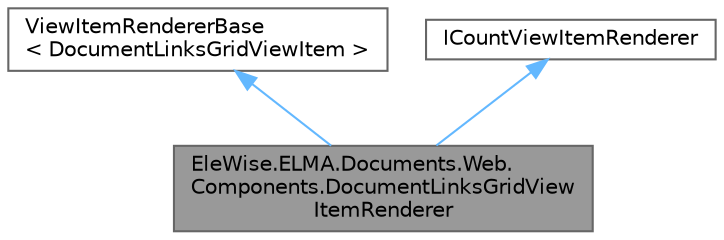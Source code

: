 digraph "EleWise.ELMA.Documents.Web.Components.DocumentLinksGridViewItemRenderer"
{
 // LATEX_PDF_SIZE
  bgcolor="transparent";
  edge [fontname=Helvetica,fontsize=10,labelfontname=Helvetica,labelfontsize=10];
  node [fontname=Helvetica,fontsize=10,shape=box,height=0.2,width=0.4];
  Node1 [id="Node000001",label="EleWise.ELMA.Documents.Web.\lComponents.DocumentLinksGridView\lItemRenderer",height=0.2,width=0.4,color="gray40", fillcolor="grey60", style="filled", fontcolor="black",tooltip="Отрисовка списка связей документа"];
  Node2 -> Node1 [id="edge1_Node000001_Node000002",dir="back",color="steelblue1",style="solid",tooltip=" "];
  Node2 [id="Node000002",label="ViewItemRendererBase\l\< DocumentLinksGridViewItem \>",height=0.2,width=0.4,color="gray40", fillcolor="white", style="filled",tooltip=" "];
  Node3 -> Node1 [id="edge2_Node000001_Node000003",dir="back",color="steelblue1",style="solid",tooltip=" "];
  Node3 [id="Node000003",label="ICountViewItemRenderer",height=0.2,width=0.4,color="gray40", fillcolor="white", style="filled",tooltip=" "];
}
